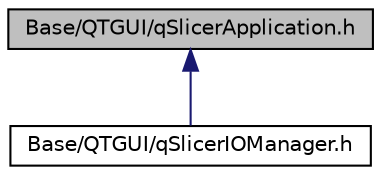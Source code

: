 digraph "Base/QTGUI/qSlicerApplication.h"
{
  bgcolor="transparent";
  edge [fontname="Helvetica",fontsize="10",labelfontname="Helvetica",labelfontsize="10"];
  node [fontname="Helvetica",fontsize="10",shape=record];
  Node14 [label="Base/QTGUI/qSlicerApplication.h",height=0.2,width=0.4,color="black", fillcolor="grey75", style="filled", fontcolor="black"];
  Node14 -> Node15 [dir="back",color="midnightblue",fontsize="10",style="solid",fontname="Helvetica"];
  Node15 [label="Base/QTGUI/qSlicerIOManager.h",height=0.2,width=0.4,color="black",URL="$qSlicerIOManager_8h.html"];
}
